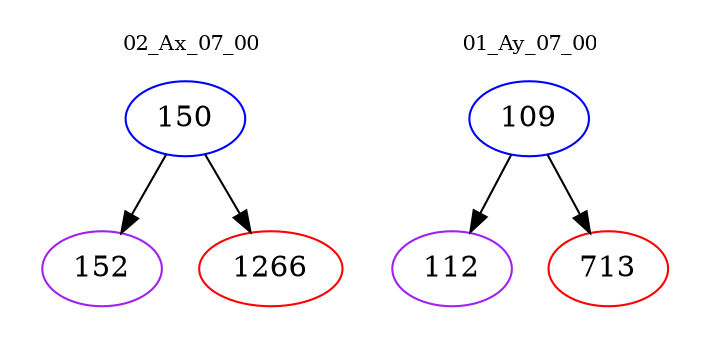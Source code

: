 digraph{
subgraph cluster_0 {
color = white
label = "02_Ax_07_00";
fontsize=10;
T0_150 [label="150", color="blue"]
T0_150 -> T0_152 [color="black"]
T0_152 [label="152", color="purple"]
T0_150 -> T0_1266 [color="black"]
T0_1266 [label="1266", color="red"]
}
subgraph cluster_1 {
color = white
label = "01_Ay_07_00";
fontsize=10;
T1_109 [label="109", color="blue"]
T1_109 -> T1_112 [color="black"]
T1_112 [label="112", color="purple"]
T1_109 -> T1_713 [color="black"]
T1_713 [label="713", color="red"]
}
}

